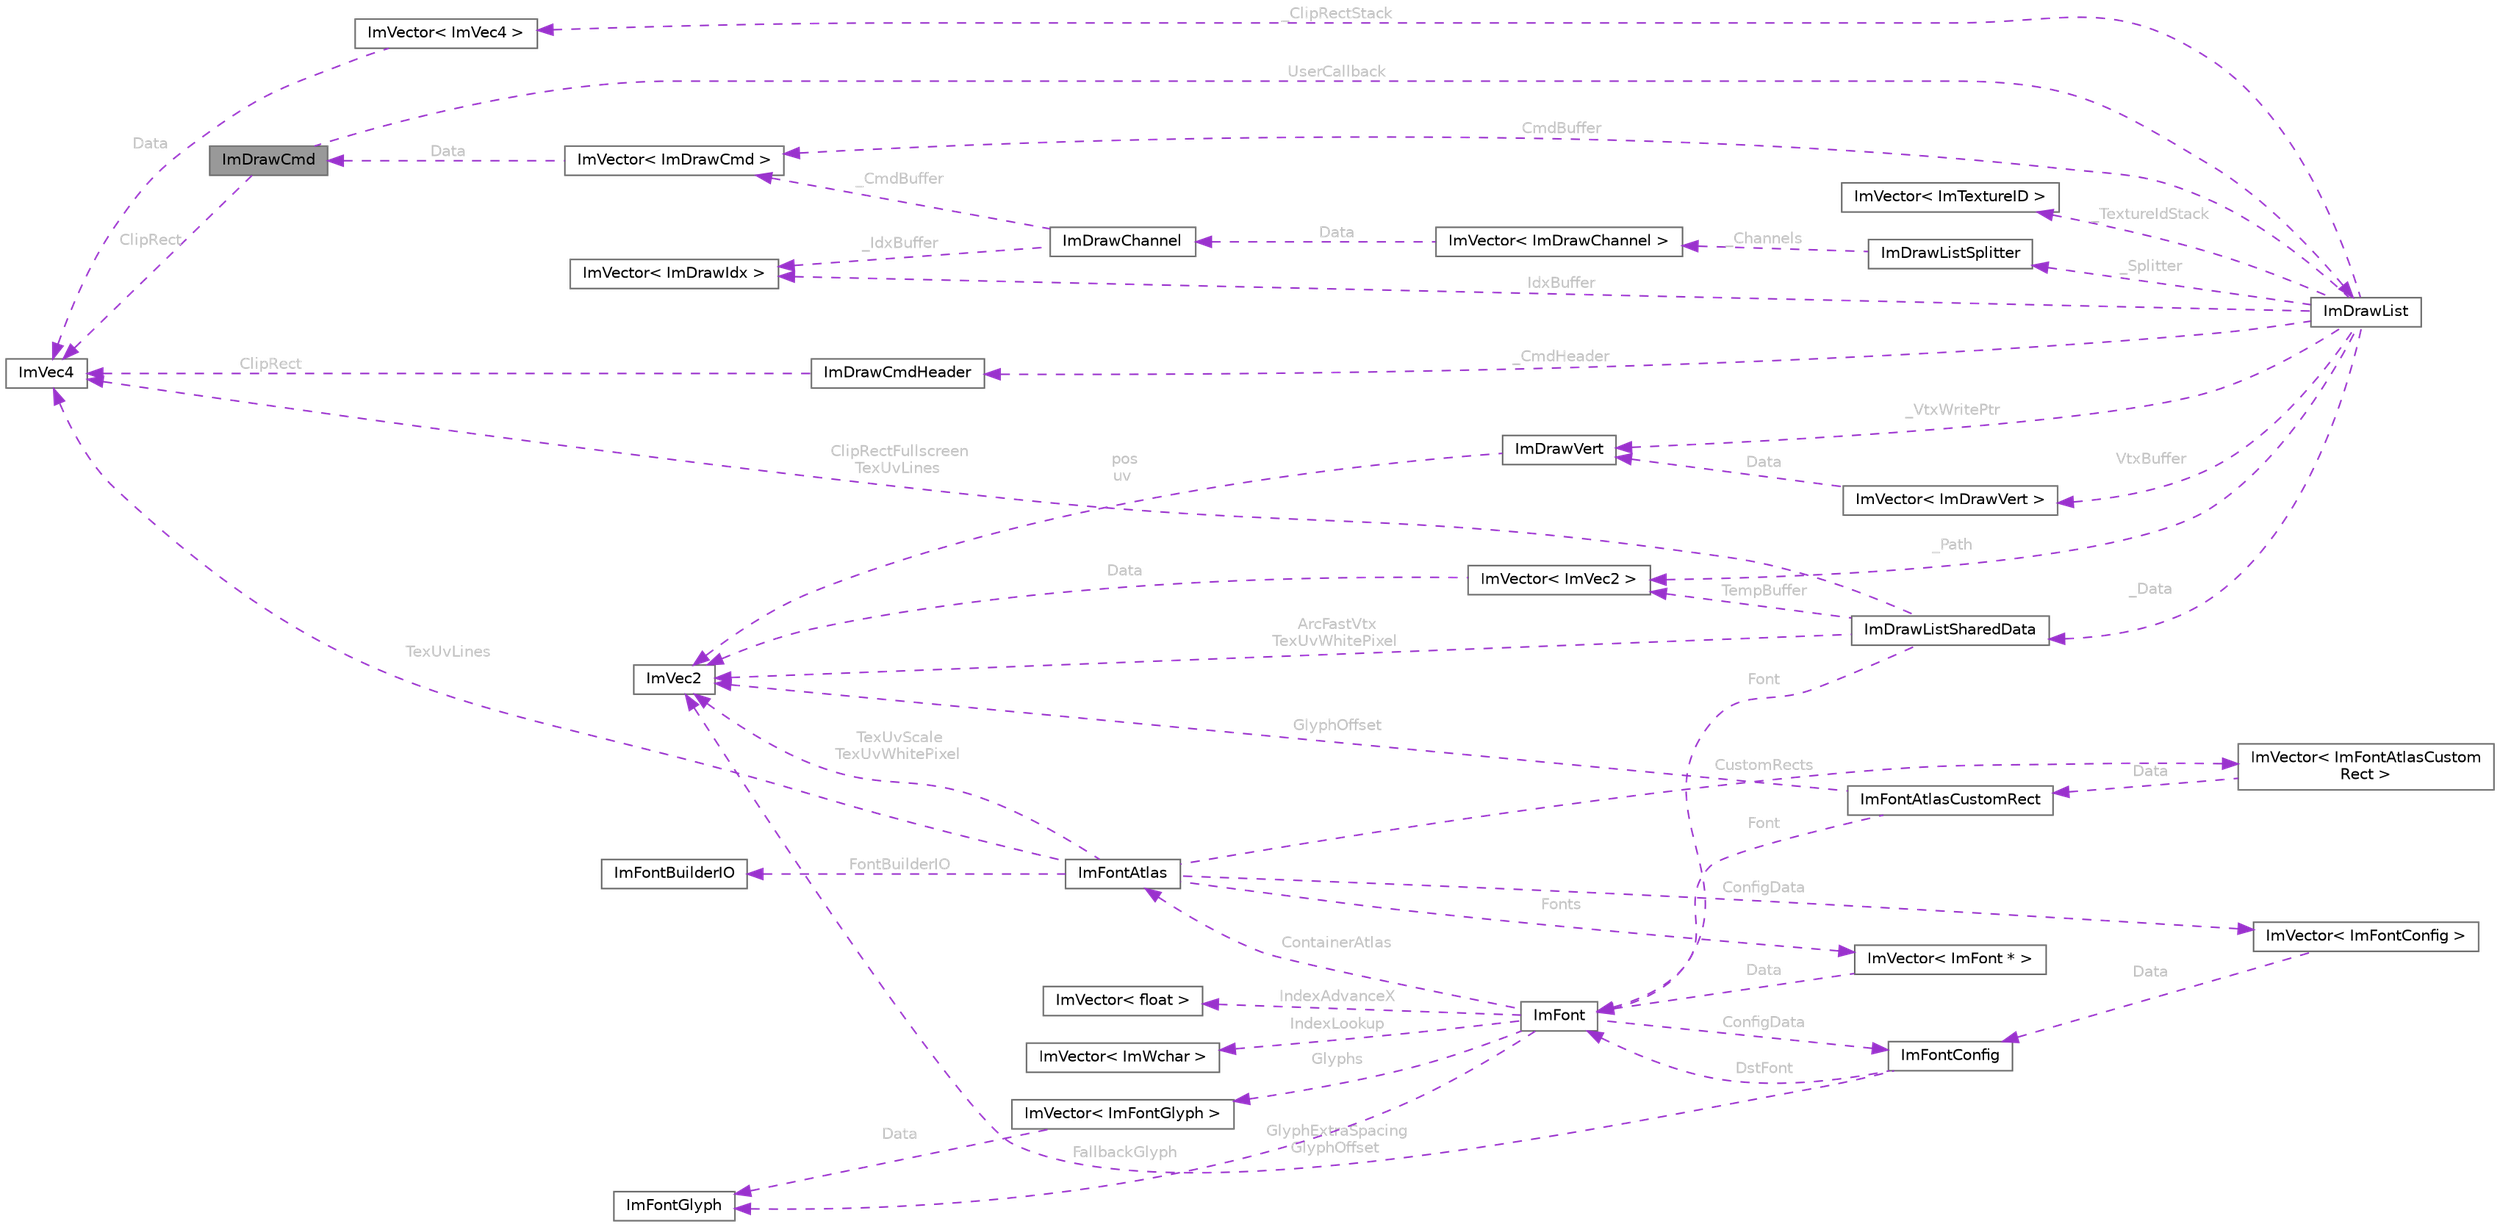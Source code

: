 digraph "ImDrawCmd"
{
 // LATEX_PDF_SIZE
  bgcolor="transparent";
  edge [fontname=Helvetica,fontsize=10,labelfontname=Helvetica,labelfontsize=10];
  node [fontname=Helvetica,fontsize=10,shape=box,height=0.2,width=0.4];
  rankdir="LR";
  Node1 [id="Node000001",label="ImDrawCmd",height=0.2,width=0.4,color="gray40", fillcolor="grey60", style="filled", fontcolor="black",tooltip=" "];
  Node2 -> Node1 [id="edge47_Node000001_Node000002",dir="back",color="darkorchid3",style="dashed",tooltip=" ",label=" ClipRect",fontcolor="grey" ];
  Node2 [id="Node000002",label="ImVec4",height=0.2,width=0.4,color="gray40", fillcolor="white", style="filled",URL="$struct_im_vec4.html",tooltip=" "];
  Node3 -> Node1 [id="edge48_Node000001_Node000003",dir="back",color="darkorchid3",style="dashed",tooltip=" ",label=" UserCallback",fontcolor="grey" ];
  Node3 [id="Node000003",label="ImDrawList",height=0.2,width=0.4,color="gray40", fillcolor="white", style="filled",URL="$struct_im_draw_list.html",tooltip=" "];
  Node4 -> Node3 [id="edge49_Node000003_Node000004",dir="back",color="darkorchid3",style="dashed",tooltip=" ",label=" CmdBuffer",fontcolor="grey" ];
  Node4 [id="Node000004",label="ImVector\< ImDrawCmd \>",height=0.2,width=0.4,color="gray40", fillcolor="white", style="filled",URL="$struct_im_vector.html",tooltip=" "];
  Node1 -> Node4 [id="edge50_Node000004_Node000001",dir="back",color="darkorchid3",style="dashed",tooltip=" ",label=" Data",fontcolor="grey" ];
  Node5 -> Node3 [id="edge51_Node000003_Node000005",dir="back",color="darkorchid3",style="dashed",tooltip=" ",label=" IdxBuffer",fontcolor="grey" ];
  Node5 [id="Node000005",label="ImVector\< ImDrawIdx \>",height=0.2,width=0.4,color="gray40", fillcolor="white", style="filled",URL="$struct_im_vector.html",tooltip=" "];
  Node6 -> Node3 [id="edge52_Node000003_Node000006",dir="back",color="darkorchid3",style="dashed",tooltip=" ",label=" VtxBuffer",fontcolor="grey" ];
  Node6 [id="Node000006",label="ImVector\< ImDrawVert \>",height=0.2,width=0.4,color="gray40", fillcolor="white", style="filled",URL="$struct_im_vector.html",tooltip=" "];
  Node7 -> Node6 [id="edge53_Node000006_Node000007",dir="back",color="darkorchid3",style="dashed",tooltip=" ",label=" Data",fontcolor="grey" ];
  Node7 [id="Node000007",label="ImDrawVert",height=0.2,width=0.4,color="gray40", fillcolor="white", style="filled",URL="$struct_im_draw_vert.html",tooltip=" "];
  Node8 -> Node7 [id="edge54_Node000007_Node000008",dir="back",color="darkorchid3",style="dashed",tooltip=" ",label=" pos\nuv",fontcolor="grey" ];
  Node8 [id="Node000008",label="ImVec2",height=0.2,width=0.4,color="gray40", fillcolor="white", style="filled",URL="$struct_im_vec2.html",tooltip=" "];
  Node9 -> Node3 [id="edge55_Node000003_Node000009",dir="back",color="darkorchid3",style="dashed",tooltip=" ",label=" _Data",fontcolor="grey" ];
  Node9 [id="Node000009",label="ImDrawListSharedData",height=0.2,width=0.4,color="gray40", fillcolor="white", style="filled",URL="$struct_im_draw_list_shared_data.html",tooltip=" "];
  Node8 -> Node9 [id="edge56_Node000009_Node000008",dir="back",color="darkorchid3",style="dashed",tooltip=" ",label=" ArcFastVtx\nTexUvWhitePixel",fontcolor="grey" ];
  Node10 -> Node9 [id="edge57_Node000009_Node000010",dir="back",color="darkorchid3",style="dashed",tooltip=" ",label=" Font",fontcolor="grey" ];
  Node10 [id="Node000010",label="ImFont",height=0.2,width=0.4,color="gray40", fillcolor="white", style="filled",URL="$struct_im_font.html",tooltip=" "];
  Node11 -> Node10 [id="edge58_Node000010_Node000011",dir="back",color="darkorchid3",style="dashed",tooltip=" ",label=" IndexAdvanceX",fontcolor="grey" ];
  Node11 [id="Node000011",label="ImVector\< float \>",height=0.2,width=0.4,color="gray40", fillcolor="white", style="filled",URL="$struct_im_vector.html",tooltip=" "];
  Node12 -> Node10 [id="edge59_Node000010_Node000012",dir="back",color="darkorchid3",style="dashed",tooltip=" ",label=" IndexLookup",fontcolor="grey" ];
  Node12 [id="Node000012",label="ImVector\< ImWchar \>",height=0.2,width=0.4,color="gray40", fillcolor="white", style="filled",URL="$struct_im_vector.html",tooltip=" "];
  Node13 -> Node10 [id="edge60_Node000010_Node000013",dir="back",color="darkorchid3",style="dashed",tooltip=" ",label=" Glyphs",fontcolor="grey" ];
  Node13 [id="Node000013",label="ImVector\< ImFontGlyph \>",height=0.2,width=0.4,color="gray40", fillcolor="white", style="filled",URL="$struct_im_vector.html",tooltip=" "];
  Node14 -> Node13 [id="edge61_Node000013_Node000014",dir="back",color="darkorchid3",style="dashed",tooltip=" ",label=" Data",fontcolor="grey" ];
  Node14 [id="Node000014",label="ImFontGlyph",height=0.2,width=0.4,color="gray40", fillcolor="white", style="filled",URL="$struct_im_font_glyph.html",tooltip=" "];
  Node14 -> Node10 [id="edge62_Node000010_Node000014",dir="back",color="darkorchid3",style="dashed",tooltip=" ",label=" FallbackGlyph",fontcolor="grey" ];
  Node15 -> Node10 [id="edge63_Node000010_Node000015",dir="back",color="darkorchid3",style="dashed",tooltip=" ",label=" ContainerAtlas",fontcolor="grey" ];
  Node15 [id="Node000015",label="ImFontAtlas",height=0.2,width=0.4,color="gray40", fillcolor="white", style="filled",URL="$struct_im_font_atlas.html",tooltip=" "];
  Node8 -> Node15 [id="edge64_Node000015_Node000008",dir="back",color="darkorchid3",style="dashed",tooltip=" ",label=" TexUvScale\nTexUvWhitePixel",fontcolor="grey" ];
  Node16 -> Node15 [id="edge65_Node000015_Node000016",dir="back",color="darkorchid3",style="dashed",tooltip=" ",label=" Fonts",fontcolor="grey" ];
  Node16 [id="Node000016",label="ImVector\< ImFont * \>",height=0.2,width=0.4,color="gray40", fillcolor="white", style="filled",URL="$struct_im_vector.html",tooltip=" "];
  Node10 -> Node16 [id="edge66_Node000016_Node000010",dir="back",color="darkorchid3",style="dashed",tooltip=" ",label=" Data",fontcolor="grey" ];
  Node17 -> Node15 [id="edge67_Node000015_Node000017",dir="back",color="darkorchid3",style="dashed",tooltip=" ",label=" CustomRects",fontcolor="grey" ];
  Node17 [id="Node000017",label="ImVector\< ImFontAtlasCustom\lRect \>",height=0.2,width=0.4,color="gray40", fillcolor="white", style="filled",URL="$struct_im_vector.html",tooltip=" "];
  Node18 -> Node17 [id="edge68_Node000017_Node000018",dir="back",color="darkorchid3",style="dashed",tooltip=" ",label=" Data",fontcolor="grey" ];
  Node18 [id="Node000018",label="ImFontAtlasCustomRect",height=0.2,width=0.4,color="gray40", fillcolor="white", style="filled",URL="$struct_im_font_atlas_custom_rect.html",tooltip=" "];
  Node8 -> Node18 [id="edge69_Node000018_Node000008",dir="back",color="darkorchid3",style="dashed",tooltip=" ",label=" GlyphOffset",fontcolor="grey" ];
  Node10 -> Node18 [id="edge70_Node000018_Node000010",dir="back",color="darkorchid3",style="dashed",tooltip=" ",label=" Font",fontcolor="grey" ];
  Node19 -> Node15 [id="edge71_Node000015_Node000019",dir="back",color="darkorchid3",style="dashed",tooltip=" ",label=" ConfigData",fontcolor="grey" ];
  Node19 [id="Node000019",label="ImVector\< ImFontConfig \>",height=0.2,width=0.4,color="gray40", fillcolor="white", style="filled",URL="$struct_im_vector.html",tooltip=" "];
  Node20 -> Node19 [id="edge72_Node000019_Node000020",dir="back",color="darkorchid3",style="dashed",tooltip=" ",label=" Data",fontcolor="grey" ];
  Node20 [id="Node000020",label="ImFontConfig",height=0.2,width=0.4,color="gray40", fillcolor="white", style="filled",URL="$struct_im_font_config.html",tooltip=" "];
  Node8 -> Node20 [id="edge73_Node000020_Node000008",dir="back",color="darkorchid3",style="dashed",tooltip=" ",label=" GlyphExtraSpacing\nGlyphOffset",fontcolor="grey" ];
  Node10 -> Node20 [id="edge74_Node000020_Node000010",dir="back",color="darkorchid3",style="dashed",tooltip=" ",label=" DstFont",fontcolor="grey" ];
  Node2 -> Node15 [id="edge75_Node000015_Node000002",dir="back",color="darkorchid3",style="dashed",tooltip=" ",label=" TexUvLines",fontcolor="grey" ];
  Node21 -> Node15 [id="edge76_Node000015_Node000021",dir="back",color="darkorchid3",style="dashed",tooltip=" ",label=" FontBuilderIO",fontcolor="grey" ];
  Node21 [id="Node000021",label="ImFontBuilderIO",height=0.2,width=0.4,color="gray40", fillcolor="white", style="filled",URL="$struct_im_font_builder_i_o.html",tooltip=" "];
  Node20 -> Node10 [id="edge77_Node000010_Node000020",dir="back",color="darkorchid3",style="dashed",tooltip=" ",label=" ConfigData",fontcolor="grey" ];
  Node2 -> Node9 [id="edge78_Node000009_Node000002",dir="back",color="darkorchid3",style="dashed",tooltip=" ",label=" ClipRectFullscreen\nTexUvLines",fontcolor="grey" ];
  Node22 -> Node9 [id="edge79_Node000009_Node000022",dir="back",color="darkorchid3",style="dashed",tooltip=" ",label=" TempBuffer",fontcolor="grey" ];
  Node22 [id="Node000022",label="ImVector\< ImVec2 \>",height=0.2,width=0.4,color="gray40", fillcolor="white", style="filled",URL="$struct_im_vector.html",tooltip=" "];
  Node8 -> Node22 [id="edge80_Node000022_Node000008",dir="back",color="darkorchid3",style="dashed",tooltip=" ",label=" Data",fontcolor="grey" ];
  Node7 -> Node3 [id="edge81_Node000003_Node000007",dir="back",color="darkorchid3",style="dashed",tooltip=" ",label=" _VtxWritePtr",fontcolor="grey" ];
  Node23 -> Node3 [id="edge82_Node000003_Node000023",dir="back",color="darkorchid3",style="dashed",tooltip=" ",label=" _ClipRectStack",fontcolor="grey" ];
  Node23 [id="Node000023",label="ImVector\< ImVec4 \>",height=0.2,width=0.4,color="gray40", fillcolor="white", style="filled",URL="$struct_im_vector.html",tooltip=" "];
  Node2 -> Node23 [id="edge83_Node000023_Node000002",dir="back",color="darkorchid3",style="dashed",tooltip=" ",label=" Data",fontcolor="grey" ];
  Node24 -> Node3 [id="edge84_Node000003_Node000024",dir="back",color="darkorchid3",style="dashed",tooltip=" ",label=" _TextureIdStack",fontcolor="grey" ];
  Node24 [id="Node000024",label="ImVector\< ImTextureID \>",height=0.2,width=0.4,color="gray40", fillcolor="white", style="filled",URL="$struct_im_vector.html",tooltip=" "];
  Node22 -> Node3 [id="edge85_Node000003_Node000022",dir="back",color="darkorchid3",style="dashed",tooltip=" ",label=" _Path",fontcolor="grey" ];
  Node25 -> Node3 [id="edge86_Node000003_Node000025",dir="back",color="darkorchid3",style="dashed",tooltip=" ",label=" _CmdHeader",fontcolor="grey" ];
  Node25 [id="Node000025",label="ImDrawCmdHeader",height=0.2,width=0.4,color="gray40", fillcolor="white", style="filled",URL="$struct_im_draw_cmd_header.html",tooltip=" "];
  Node2 -> Node25 [id="edge87_Node000025_Node000002",dir="back",color="darkorchid3",style="dashed",tooltip=" ",label=" ClipRect",fontcolor="grey" ];
  Node26 -> Node3 [id="edge88_Node000003_Node000026",dir="back",color="darkorchid3",style="dashed",tooltip=" ",label=" _Splitter",fontcolor="grey" ];
  Node26 [id="Node000026",label="ImDrawListSplitter",height=0.2,width=0.4,color="gray40", fillcolor="white", style="filled",URL="$struct_im_draw_list_splitter.html",tooltip=" "];
  Node27 -> Node26 [id="edge89_Node000026_Node000027",dir="back",color="darkorchid3",style="dashed",tooltip=" ",label=" _Channels",fontcolor="grey" ];
  Node27 [id="Node000027",label="ImVector\< ImDrawChannel \>",height=0.2,width=0.4,color="gray40", fillcolor="white", style="filled",URL="$struct_im_vector.html",tooltip=" "];
  Node28 -> Node27 [id="edge90_Node000027_Node000028",dir="back",color="darkorchid3",style="dashed",tooltip=" ",label=" Data",fontcolor="grey" ];
  Node28 [id="Node000028",label="ImDrawChannel",height=0.2,width=0.4,color="gray40", fillcolor="white", style="filled",URL="$struct_im_draw_channel.html",tooltip=" "];
  Node4 -> Node28 [id="edge91_Node000028_Node000004",dir="back",color="darkorchid3",style="dashed",tooltip=" ",label=" _CmdBuffer",fontcolor="grey" ];
  Node5 -> Node28 [id="edge92_Node000028_Node000005",dir="back",color="darkorchid3",style="dashed",tooltip=" ",label=" _IdxBuffer",fontcolor="grey" ];
}
